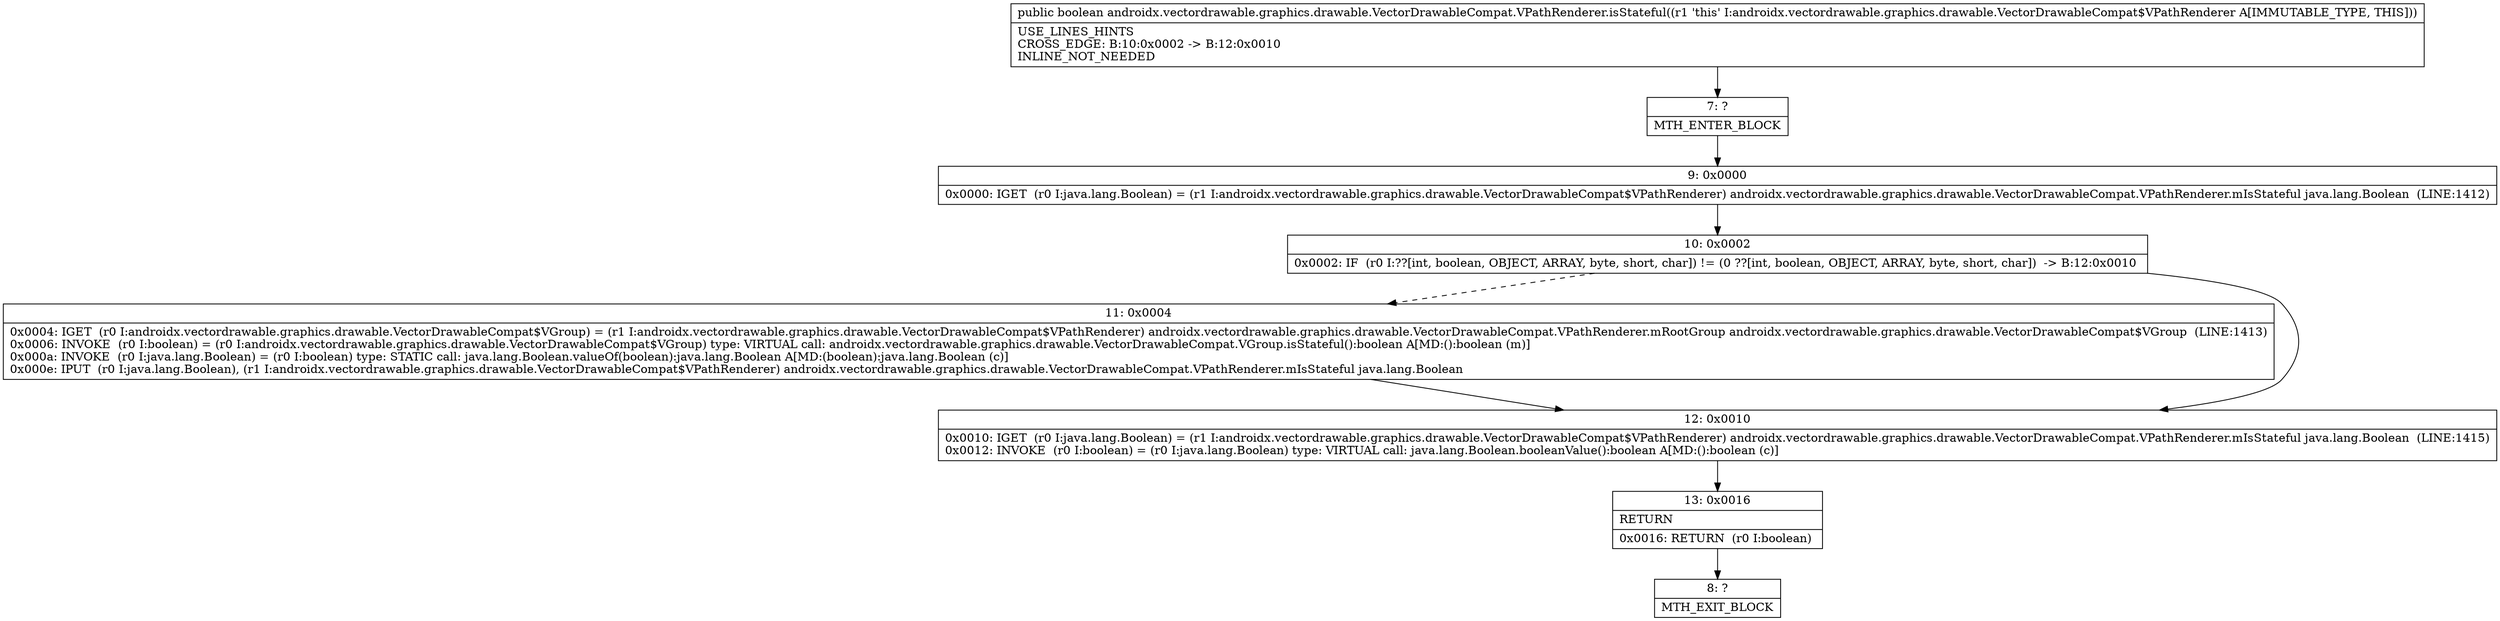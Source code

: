 digraph "CFG forandroidx.vectordrawable.graphics.drawable.VectorDrawableCompat.VPathRenderer.isStateful()Z" {
Node_7 [shape=record,label="{7\:\ ?|MTH_ENTER_BLOCK\l}"];
Node_9 [shape=record,label="{9\:\ 0x0000|0x0000: IGET  (r0 I:java.lang.Boolean) = (r1 I:androidx.vectordrawable.graphics.drawable.VectorDrawableCompat$VPathRenderer) androidx.vectordrawable.graphics.drawable.VectorDrawableCompat.VPathRenderer.mIsStateful java.lang.Boolean  (LINE:1412)\l}"];
Node_10 [shape=record,label="{10\:\ 0x0002|0x0002: IF  (r0 I:??[int, boolean, OBJECT, ARRAY, byte, short, char]) != (0 ??[int, boolean, OBJECT, ARRAY, byte, short, char])  \-\> B:12:0x0010 \l}"];
Node_11 [shape=record,label="{11\:\ 0x0004|0x0004: IGET  (r0 I:androidx.vectordrawable.graphics.drawable.VectorDrawableCompat$VGroup) = (r1 I:androidx.vectordrawable.graphics.drawable.VectorDrawableCompat$VPathRenderer) androidx.vectordrawable.graphics.drawable.VectorDrawableCompat.VPathRenderer.mRootGroup androidx.vectordrawable.graphics.drawable.VectorDrawableCompat$VGroup  (LINE:1413)\l0x0006: INVOKE  (r0 I:boolean) = (r0 I:androidx.vectordrawable.graphics.drawable.VectorDrawableCompat$VGroup) type: VIRTUAL call: androidx.vectordrawable.graphics.drawable.VectorDrawableCompat.VGroup.isStateful():boolean A[MD:():boolean (m)]\l0x000a: INVOKE  (r0 I:java.lang.Boolean) = (r0 I:boolean) type: STATIC call: java.lang.Boolean.valueOf(boolean):java.lang.Boolean A[MD:(boolean):java.lang.Boolean (c)]\l0x000e: IPUT  (r0 I:java.lang.Boolean), (r1 I:androidx.vectordrawable.graphics.drawable.VectorDrawableCompat$VPathRenderer) androidx.vectordrawable.graphics.drawable.VectorDrawableCompat.VPathRenderer.mIsStateful java.lang.Boolean \l}"];
Node_12 [shape=record,label="{12\:\ 0x0010|0x0010: IGET  (r0 I:java.lang.Boolean) = (r1 I:androidx.vectordrawable.graphics.drawable.VectorDrawableCompat$VPathRenderer) androidx.vectordrawable.graphics.drawable.VectorDrawableCompat.VPathRenderer.mIsStateful java.lang.Boolean  (LINE:1415)\l0x0012: INVOKE  (r0 I:boolean) = (r0 I:java.lang.Boolean) type: VIRTUAL call: java.lang.Boolean.booleanValue():boolean A[MD:():boolean (c)]\l}"];
Node_13 [shape=record,label="{13\:\ 0x0016|RETURN\l|0x0016: RETURN  (r0 I:boolean) \l}"];
Node_8 [shape=record,label="{8\:\ ?|MTH_EXIT_BLOCK\l}"];
MethodNode[shape=record,label="{public boolean androidx.vectordrawable.graphics.drawable.VectorDrawableCompat.VPathRenderer.isStateful((r1 'this' I:androidx.vectordrawable.graphics.drawable.VectorDrawableCompat$VPathRenderer A[IMMUTABLE_TYPE, THIS]))  | USE_LINES_HINTS\lCROSS_EDGE: B:10:0x0002 \-\> B:12:0x0010\lINLINE_NOT_NEEDED\l}"];
MethodNode -> Node_7;Node_7 -> Node_9;
Node_9 -> Node_10;
Node_10 -> Node_11[style=dashed];
Node_10 -> Node_12;
Node_11 -> Node_12;
Node_12 -> Node_13;
Node_13 -> Node_8;
}

